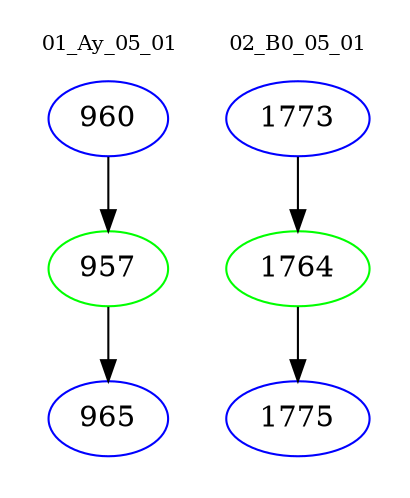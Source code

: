 digraph{
subgraph cluster_0 {
color = white
label = "01_Ay_05_01";
fontsize=10;
T0_960 [label="960", color="blue"]
T0_960 -> T0_957 [color="black"]
T0_957 [label="957", color="green"]
T0_957 -> T0_965 [color="black"]
T0_965 [label="965", color="blue"]
}
subgraph cluster_1 {
color = white
label = "02_B0_05_01";
fontsize=10;
T1_1773 [label="1773", color="blue"]
T1_1773 -> T1_1764 [color="black"]
T1_1764 [label="1764", color="green"]
T1_1764 -> T1_1775 [color="black"]
T1_1775 [label="1775", color="blue"]
}
}
